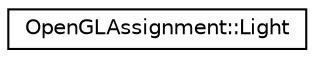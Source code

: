 digraph "Graphical Class Hierarchy"
{
 // LATEX_PDF_SIZE
  edge [fontname="Helvetica",fontsize="10",labelfontname="Helvetica",labelfontsize="10"];
  node [fontname="Helvetica",fontsize="10",shape=record];
  rankdir="LR";
  Node0 [label="OpenGLAssignment::Light",height=0.2,width=0.4,color="black", fillcolor="white", style="filled",URL="$class_open_g_l_assignment_1_1_light.html",tooltip=" "];
}
